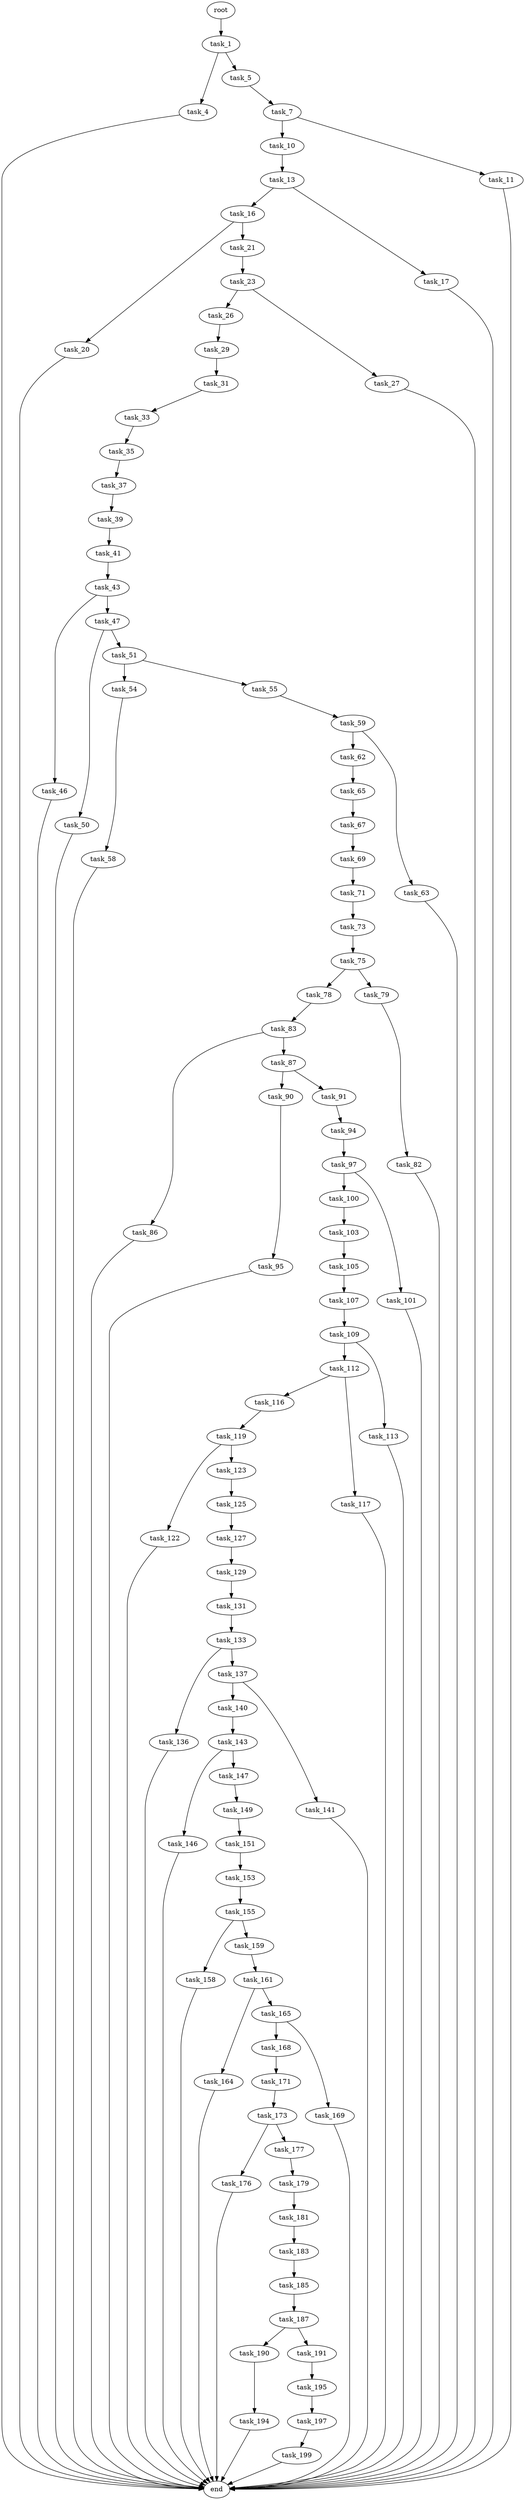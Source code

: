 digraph G {
  root [size="0.000000"];
  task_1 [size="231928233984.000000"];
  task_4 [size="1073741824000.000000"];
  task_5 [size="8589934592.000000"];
  end [size="0.000000"];
  task_7 [size="111520189671.000000"];
  task_10 [size="782757789696.000000"];
  task_11 [size="693954598896.000000"];
  task_13 [size="231928233984.000000"];
  task_16 [size="16774109319.000000"];
  task_17 [size="782757789696.000000"];
  task_20 [size="647449098400.000000"];
  task_21 [size="68719476736.000000"];
  task_23 [size="7883364910.000000"];
  task_26 [size="782757789696.000000"];
  task_27 [size="918579800084.000000"];
  task_29 [size="134217728000.000000"];
  task_31 [size="2632802437.000000"];
  task_33 [size="42821506426.000000"];
  task_35 [size="231928233984.000000"];
  task_37 [size="549755813888.000000"];
  task_39 [size="97142005645.000000"];
  task_41 [size="626527847607.000000"];
  task_43 [size="262404177048.000000"];
  task_46 [size="309705115342.000000"];
  task_47 [size="28991029248.000000"];
  task_50 [size="278875391977.000000"];
  task_51 [size="724621400770.000000"];
  task_54 [size="70899440450.000000"];
  task_55 [size="8589934592.000000"];
  task_58 [size="785221822.000000"];
  task_59 [size="21224290378.000000"];
  task_62 [size="231928233984.000000"];
  task_63 [size="16224805695.000000"];
  task_65 [size="28991029248.000000"];
  task_67 [size="1073741824000.000000"];
  task_69 [size="8589934592.000000"];
  task_71 [size="1285045341.000000"];
  task_73 [size="5642164689.000000"];
  task_75 [size="25791572650.000000"];
  task_78 [size="350209126919.000000"];
  task_79 [size="707756826.000000"];
  task_83 [size="171133363127.000000"];
  task_82 [size="231928233984.000000"];
  task_86 [size="375447366950.000000"];
  task_87 [size="134217728000.000000"];
  task_90 [size="124774279337.000000"];
  task_91 [size="2026636125.000000"];
  task_95 [size="28991029248.000000"];
  task_94 [size="134217728000.000000"];
  task_97 [size="68719476736.000000"];
  task_100 [size="451683459330.000000"];
  task_101 [size="411808027644.000000"];
  task_103 [size="134217728000.000000"];
  task_105 [size="244371130773.000000"];
  task_107 [size="12657014745.000000"];
  task_109 [size="9498946057.000000"];
  task_112 [size="499473650502.000000"];
  task_113 [size="1366745275502.000000"];
  task_116 [size="2917661416.000000"];
  task_117 [size="481953162.000000"];
  task_119 [size="201602011320.000000"];
  task_122 [size="159873532500.000000"];
  task_123 [size="8589934592.000000"];
  task_125 [size="549755813888.000000"];
  task_127 [size="28991029248.000000"];
  task_129 [size="782757789696.000000"];
  task_131 [size="179302652112.000000"];
  task_133 [size="1130775651295.000000"];
  task_136 [size="19247867961.000000"];
  task_137 [size="549755813888.000000"];
  task_140 [size="39354140904.000000"];
  task_141 [size="6623664886.000000"];
  task_143 [size="782757789696.000000"];
  task_146 [size="9543618088.000000"];
  task_147 [size="13434352776.000000"];
  task_149 [size="68719476736.000000"];
  task_151 [size="2002868328.000000"];
  task_153 [size="1073741824000.000000"];
  task_155 [size="8323865985.000000"];
  task_158 [size="62686083980.000000"];
  task_159 [size="2226783402.000000"];
  task_161 [size="595057577375.000000"];
  task_164 [size="14583938760.000000"];
  task_165 [size="44482359204.000000"];
  task_168 [size="8589934592.000000"];
  task_169 [size="134217728000.000000"];
  task_171 [size="1980433372.000000"];
  task_173 [size="2818901742.000000"];
  task_176 [size="12581579506.000000"];
  task_177 [size="68719476736.000000"];
  task_179 [size="4602555038.000000"];
  task_181 [size="12964211631.000000"];
  task_183 [size="35253725418.000000"];
  task_185 [size="549755813888.000000"];
  task_187 [size="8283501468.000000"];
  task_190 [size="44838928797.000000"];
  task_191 [size="44944131472.000000"];
  task_194 [size="5736997573.000000"];
  task_195 [size="244216145167.000000"];
  task_197 [size="600721206.000000"];
  task_199 [size="2445458814.000000"];

  root -> task_1 [size="1.000000"];
  task_1 -> task_4 [size="301989888.000000"];
  task_1 -> task_5 [size="301989888.000000"];
  task_4 -> end [size="1.000000"];
  task_5 -> task_7 [size="33554432.000000"];
  task_7 -> task_10 [size="411041792.000000"];
  task_7 -> task_11 [size="411041792.000000"];
  task_10 -> task_13 [size="679477248.000000"];
  task_11 -> end [size="1.000000"];
  task_13 -> task_16 [size="301989888.000000"];
  task_13 -> task_17 [size="301989888.000000"];
  task_16 -> task_20 [size="33554432.000000"];
  task_16 -> task_21 [size="33554432.000000"];
  task_17 -> end [size="1.000000"];
  task_20 -> end [size="1.000000"];
  task_21 -> task_23 [size="134217728.000000"];
  task_23 -> task_26 [size="411041792.000000"];
  task_23 -> task_27 [size="411041792.000000"];
  task_26 -> task_29 [size="679477248.000000"];
  task_27 -> end [size="1.000000"];
  task_29 -> task_31 [size="209715200.000000"];
  task_31 -> task_33 [size="209715200.000000"];
  task_33 -> task_35 [size="33554432.000000"];
  task_35 -> task_37 [size="301989888.000000"];
  task_37 -> task_39 [size="536870912.000000"];
  task_39 -> task_41 [size="75497472.000000"];
  task_41 -> task_43 [size="679477248.000000"];
  task_43 -> task_46 [size="536870912.000000"];
  task_43 -> task_47 [size="536870912.000000"];
  task_46 -> end [size="1.000000"];
  task_47 -> task_50 [size="75497472.000000"];
  task_47 -> task_51 [size="75497472.000000"];
  task_50 -> end [size="1.000000"];
  task_51 -> task_54 [size="838860800.000000"];
  task_51 -> task_55 [size="838860800.000000"];
  task_54 -> task_58 [size="301989888.000000"];
  task_55 -> task_59 [size="33554432.000000"];
  task_58 -> end [size="1.000000"];
  task_59 -> task_62 [size="411041792.000000"];
  task_59 -> task_63 [size="411041792.000000"];
  task_62 -> task_65 [size="301989888.000000"];
  task_63 -> end [size="1.000000"];
  task_65 -> task_67 [size="75497472.000000"];
  task_67 -> task_69 [size="838860800.000000"];
  task_69 -> task_71 [size="33554432.000000"];
  task_71 -> task_73 [size="33554432.000000"];
  task_73 -> task_75 [size="301989888.000000"];
  task_75 -> task_78 [size="536870912.000000"];
  task_75 -> task_79 [size="536870912.000000"];
  task_78 -> task_83 [size="301989888.000000"];
  task_79 -> task_82 [size="33554432.000000"];
  task_83 -> task_86 [size="411041792.000000"];
  task_83 -> task_87 [size="411041792.000000"];
  task_82 -> end [size="1.000000"];
  task_86 -> end [size="1.000000"];
  task_87 -> task_90 [size="209715200.000000"];
  task_87 -> task_91 [size="209715200.000000"];
  task_90 -> task_95 [size="209715200.000000"];
  task_91 -> task_94 [size="75497472.000000"];
  task_95 -> end [size="1.000000"];
  task_94 -> task_97 [size="209715200.000000"];
  task_97 -> task_100 [size="134217728.000000"];
  task_97 -> task_101 [size="134217728.000000"];
  task_100 -> task_103 [size="301989888.000000"];
  task_101 -> end [size="1.000000"];
  task_103 -> task_105 [size="209715200.000000"];
  task_105 -> task_107 [size="209715200.000000"];
  task_107 -> task_109 [size="209715200.000000"];
  task_109 -> task_112 [size="301989888.000000"];
  task_109 -> task_113 [size="301989888.000000"];
  task_112 -> task_116 [size="411041792.000000"];
  task_112 -> task_117 [size="411041792.000000"];
  task_113 -> end [size="1.000000"];
  task_116 -> task_119 [size="134217728.000000"];
  task_117 -> end [size="1.000000"];
  task_119 -> task_122 [size="134217728.000000"];
  task_119 -> task_123 [size="134217728.000000"];
  task_122 -> end [size="1.000000"];
  task_123 -> task_125 [size="33554432.000000"];
  task_125 -> task_127 [size="536870912.000000"];
  task_127 -> task_129 [size="75497472.000000"];
  task_129 -> task_131 [size="679477248.000000"];
  task_131 -> task_133 [size="134217728.000000"];
  task_133 -> task_136 [size="838860800.000000"];
  task_133 -> task_137 [size="838860800.000000"];
  task_136 -> end [size="1.000000"];
  task_137 -> task_140 [size="536870912.000000"];
  task_137 -> task_141 [size="536870912.000000"];
  task_140 -> task_143 [size="679477248.000000"];
  task_141 -> end [size="1.000000"];
  task_143 -> task_146 [size="679477248.000000"];
  task_143 -> task_147 [size="679477248.000000"];
  task_146 -> end [size="1.000000"];
  task_147 -> task_149 [size="411041792.000000"];
  task_149 -> task_151 [size="134217728.000000"];
  task_151 -> task_153 [size="75497472.000000"];
  task_153 -> task_155 [size="838860800.000000"];
  task_155 -> task_158 [size="301989888.000000"];
  task_155 -> task_159 [size="301989888.000000"];
  task_158 -> end [size="1.000000"];
  task_159 -> task_161 [size="75497472.000000"];
  task_161 -> task_164 [size="838860800.000000"];
  task_161 -> task_165 [size="838860800.000000"];
  task_164 -> end [size="1.000000"];
  task_165 -> task_168 [size="134217728.000000"];
  task_165 -> task_169 [size="134217728.000000"];
  task_168 -> task_171 [size="33554432.000000"];
  task_169 -> end [size="1.000000"];
  task_171 -> task_173 [size="33554432.000000"];
  task_173 -> task_176 [size="75497472.000000"];
  task_173 -> task_177 [size="75497472.000000"];
  task_176 -> end [size="1.000000"];
  task_177 -> task_179 [size="134217728.000000"];
  task_179 -> task_181 [size="134217728.000000"];
  task_181 -> task_183 [size="209715200.000000"];
  task_183 -> task_185 [size="679477248.000000"];
  task_185 -> task_187 [size="536870912.000000"];
  task_187 -> task_190 [size="536870912.000000"];
  task_187 -> task_191 [size="536870912.000000"];
  task_190 -> task_194 [size="209715200.000000"];
  task_191 -> task_195 [size="838860800.000000"];
  task_194 -> end [size="1.000000"];
  task_195 -> task_197 [size="301989888.000000"];
  task_197 -> task_199 [size="33554432.000000"];
  task_199 -> end [size="1.000000"];
}
